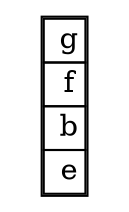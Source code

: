digraph G { 
  node [shape = name]; 
  2[label=  <<table border= "1 " cellspacing= " 0 "><tr> 
<td> g</td> </tr> 
<tr> 
<td> f</td> </tr> 
<tr> 
<td> b</td> </tr> 
<tr> 
<td> e</td> </tr> 
</table>>  shape = none ]; 
 }
